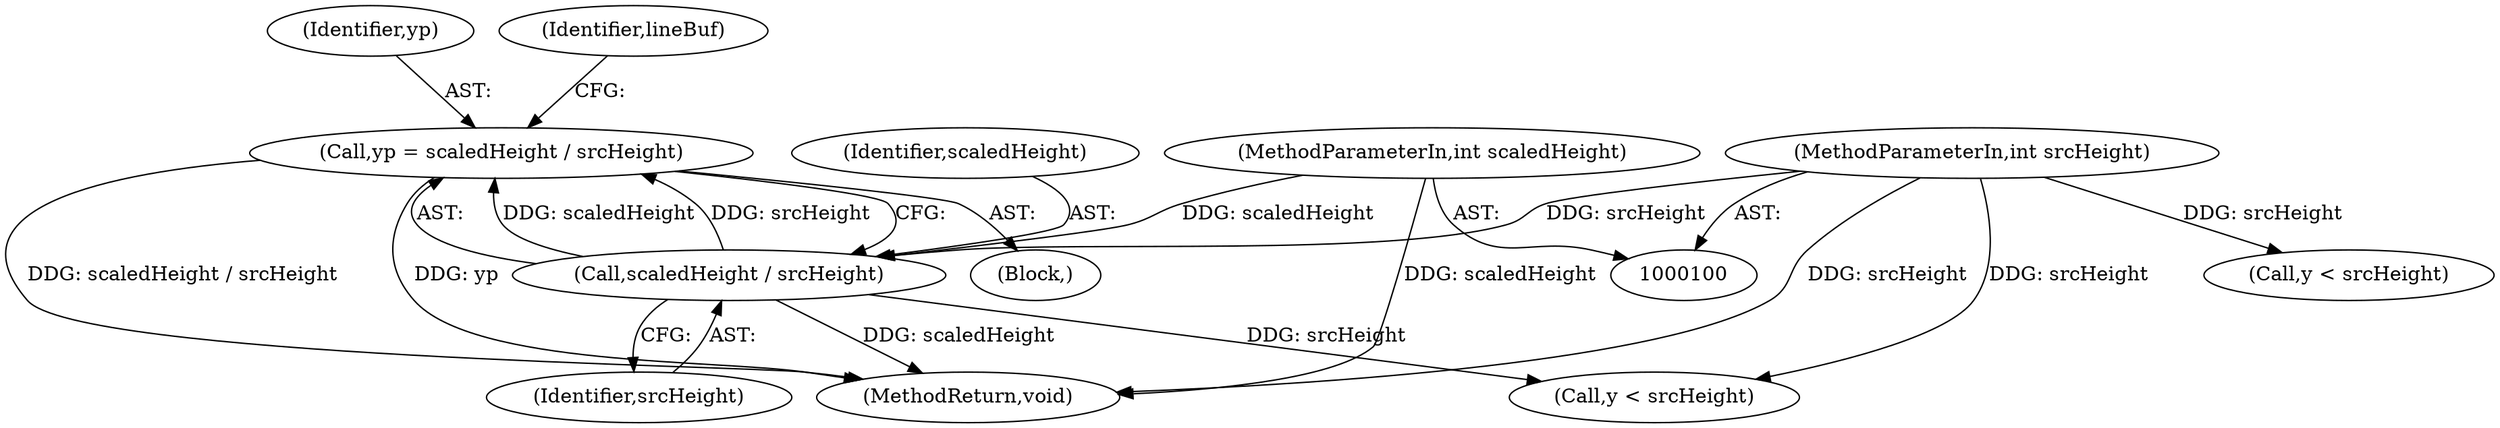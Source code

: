 digraph "0_poppler_bbc2d8918fe234b7ef2c480eb148943922cc0959@integer" {
"1000128" [label="(Call,yp = scaledHeight / srcHeight)"];
"1000130" [label="(Call,scaledHeight / srcHeight)"];
"1000106" [label="(MethodParameterIn,int scaledHeight)"];
"1000104" [label="(MethodParameterIn,int srcHeight)"];
"1000130" [label="(Call,scaledHeight / srcHeight)"];
"1000294" [label="(MethodReturn,void)"];
"1000132" [label="(Identifier,srcHeight)"];
"1000128" [label="(Call,yp = scaledHeight / srcHeight)"];
"1000106" [label="(MethodParameterIn,int scaledHeight)"];
"1000131" [label="(Identifier,scaledHeight)"];
"1000104" [label="(MethodParameterIn,int srcHeight)"];
"1000129" [label="(Identifier,yp)"];
"1000151" [label="(Call,y < srcHeight)"];
"1000108" [label="(Block,)"];
"1000134" [label="(Identifier,lineBuf)"];
"1000169" [label="(Call,y < srcHeight)"];
"1000128" -> "1000108"  [label="AST: "];
"1000128" -> "1000130"  [label="CFG: "];
"1000129" -> "1000128"  [label="AST: "];
"1000130" -> "1000128"  [label="AST: "];
"1000134" -> "1000128"  [label="CFG: "];
"1000128" -> "1000294"  [label="DDG: scaledHeight / srcHeight"];
"1000128" -> "1000294"  [label="DDG: yp"];
"1000130" -> "1000128"  [label="DDG: scaledHeight"];
"1000130" -> "1000128"  [label="DDG: srcHeight"];
"1000130" -> "1000132"  [label="CFG: "];
"1000131" -> "1000130"  [label="AST: "];
"1000132" -> "1000130"  [label="AST: "];
"1000130" -> "1000294"  [label="DDG: scaledHeight"];
"1000106" -> "1000130"  [label="DDG: scaledHeight"];
"1000104" -> "1000130"  [label="DDG: srcHeight"];
"1000130" -> "1000151"  [label="DDG: srcHeight"];
"1000106" -> "1000100"  [label="AST: "];
"1000106" -> "1000294"  [label="DDG: scaledHeight"];
"1000104" -> "1000100"  [label="AST: "];
"1000104" -> "1000294"  [label="DDG: srcHeight"];
"1000104" -> "1000151"  [label="DDG: srcHeight"];
"1000104" -> "1000169"  [label="DDG: srcHeight"];
}

